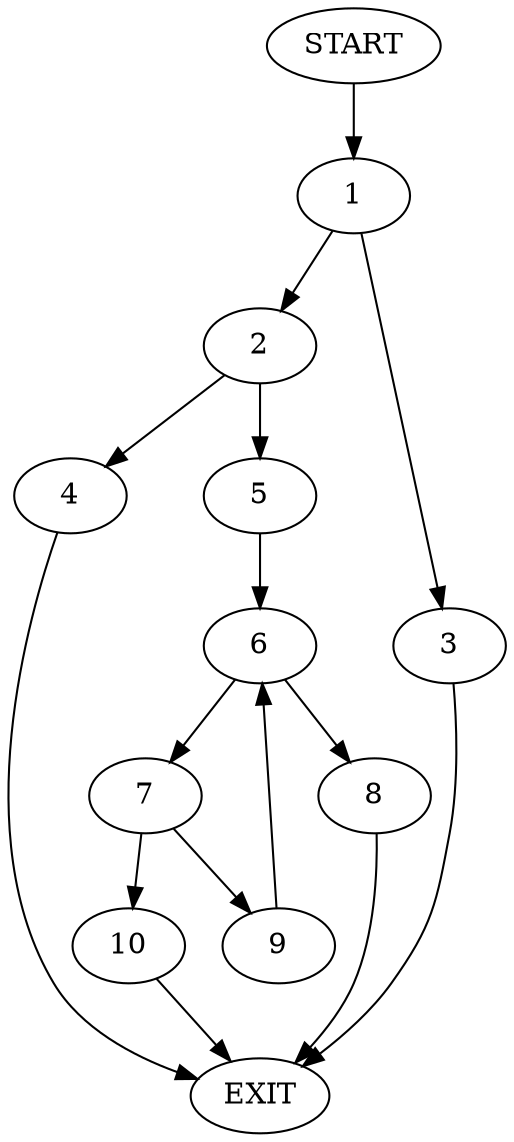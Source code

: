 digraph {
0 [label="START"]
11 [label="EXIT"]
0 -> 1
1 -> 2
1 -> 3
2 -> 4
2 -> 5
3 -> 11
4 -> 11
5 -> 6
6 -> 7
6 -> 8
7 -> 9
7 -> 10
8 -> 11
10 -> 11
9 -> 6
}
